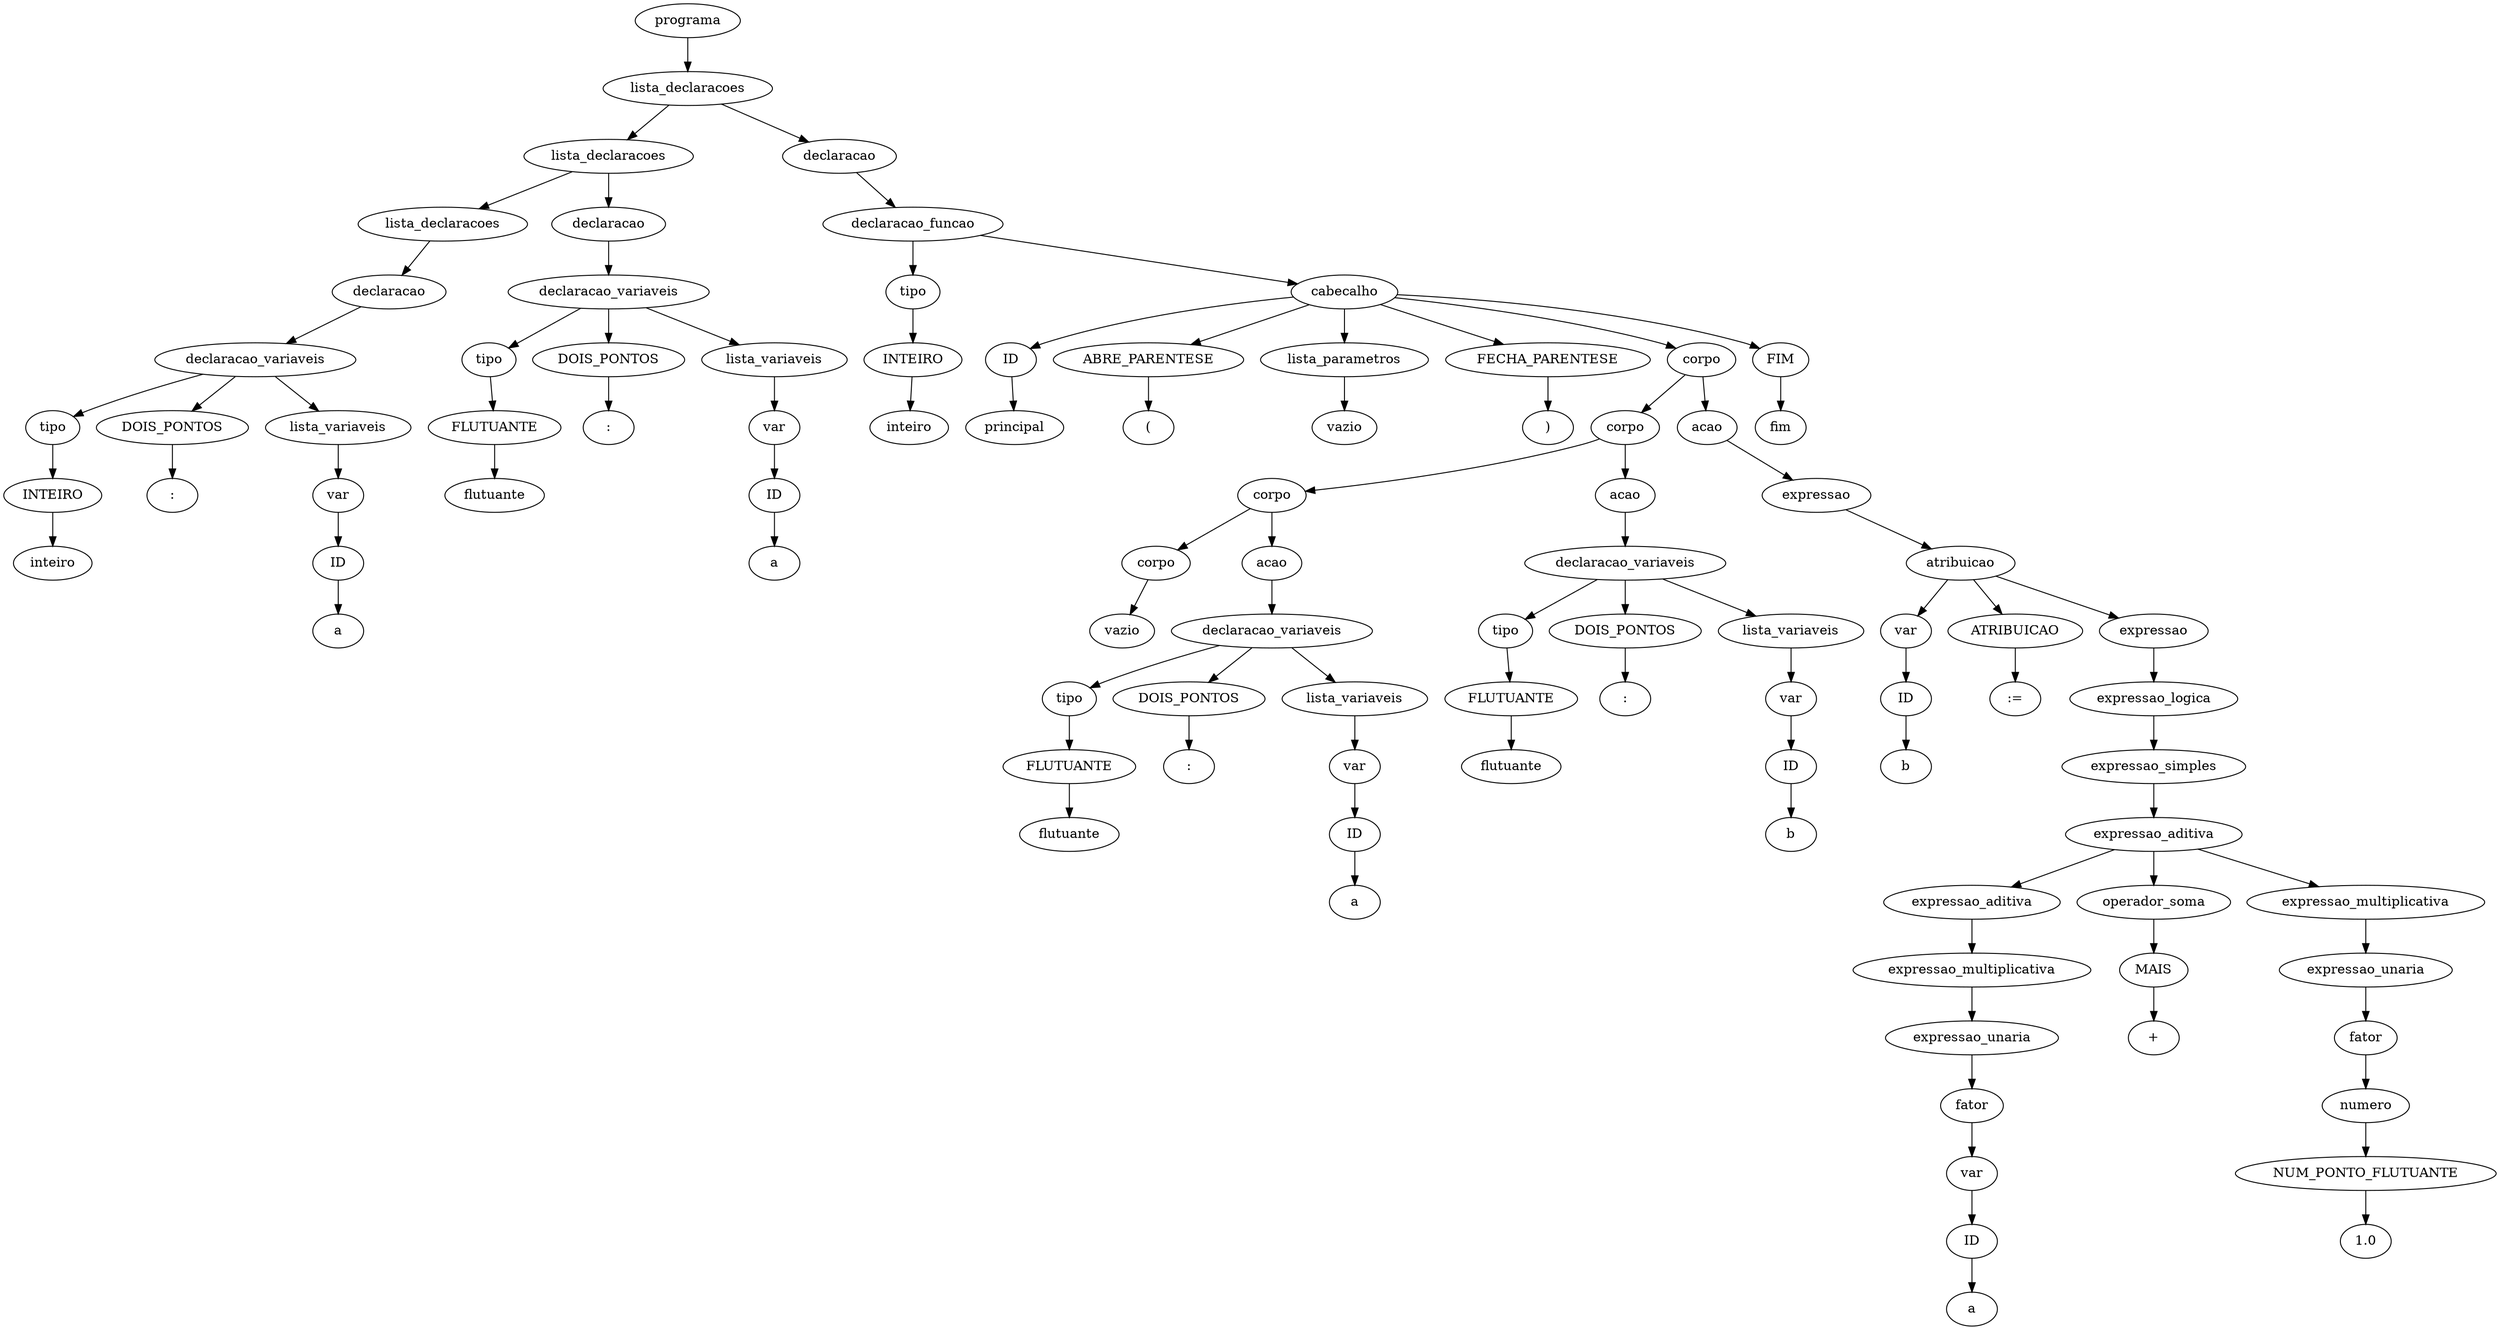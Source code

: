 digraph tree {
    "0x0" [label="programa"];
    "0x1" [label="lista_declaracoes"];
    "0x2" [label="lista_declaracoes"];
    "0x3" [label="lista_declaracoes"];
    "0x4" [label="declaracao"];
    "0x5" [label="declaracao_variaveis"];
    "0x6" [label="tipo"];
    "0x7" [label="INTEIRO"];
    "0x8" [label="inteiro"];
    "0x9" [label="DOIS_PONTOS"];
    "0xa" [label=":"];
    "0xb" [label="lista_variaveis"];
    "0xc" [label="var"];
    "0xd" [label="ID"];
    "0xe" [label="a"];
    "0xf" [label="declaracao"];
    "0x10" [label="declaracao_variaveis"];
    "0x11" [label="tipo"];
    "0x12" [label="FLUTUANTE"];
    "0x13" [label="flutuante"];
    "0x14" [label="DOIS_PONTOS"];
    "0x15" [label=":"];
    "0x16" [label="lista_variaveis"];
    "0x17" [label="var"];
    "0x18" [label="ID"];
    "0x19" [label="a"];
    "0x1a" [label="declaracao"];
    "0x1b" [label="declaracao_funcao"];
    "0x1c" [label="tipo"];
    "0x1d" [label="INTEIRO"];
    "0x1e" [label="inteiro"];
    "0x1f" [label="cabecalho"];
    "0x20" [label="ID"];
    "0x21" [label="principal"];
    "0x22" [label="ABRE_PARENTESE"];
    "0x23" [label="("];
    "0x24" [label="lista_parametros"];
    "0x25" [label="vazio"];
    "0x26" [label="FECHA_PARENTESE"];
    "0x27" [label=")"];
    "0x28" [label="corpo"];
    "0x29" [label="corpo"];
    "0x2a" [label="corpo"];
    "0x2b" [label="corpo"];
    "0x2c" [label="vazio"];
    "0x2d" [label="acao"];
    "0x2e" [label="declaracao_variaveis"];
    "0x2f" [label="tipo"];
    "0x30" [label="FLUTUANTE"];
    "0x31" [label="flutuante"];
    "0x32" [label="DOIS_PONTOS"];
    "0x33" [label=":"];
    "0x34" [label="lista_variaveis"];
    "0x35" [label="var"];
    "0x36" [label="ID"];
    "0x37" [label="a"];
    "0x38" [label="acao"];
    "0x39" [label="declaracao_variaveis"];
    "0x3a" [label="tipo"];
    "0x3b" [label="FLUTUANTE"];
    "0x3c" [label="flutuante"];
    "0x3d" [label="DOIS_PONTOS"];
    "0x3e" [label=":"];
    "0x3f" [label="lista_variaveis"];
    "0x40" [label="var"];
    "0x41" [label="ID"];
    "0x42" [label="b"];
    "0x43" [label="acao"];
    "0x44" [label="expressao"];
    "0x45" [label="atribuicao"];
    "0x46" [label="var"];
    "0x47" [label="ID"];
    "0x48" [label="b"];
    "0x49" [label="ATRIBUICAO"];
    "0x4a" [label=":="];
    "0x4b" [label="expressao"];
    "0x4c" [label="expressao_logica"];
    "0x4d" [label="expressao_simples"];
    "0x4e" [label="expressao_aditiva"];
    "0x4f" [label="expressao_aditiva"];
    "0x50" [label="expressao_multiplicativa"];
    "0x51" [label="expressao_unaria"];
    "0x52" [label="fator"];
    "0x53" [label="var"];
    "0x54" [label="ID"];
    "0x55" [label="a"];
    "0x56" [label="operador_soma"];
    "0x57" [label="MAIS"];
    "0x58" [label="+"];
    "0x59" [label="expressao_multiplicativa"];
    "0x5a" [label="expressao_unaria"];
    "0x5b" [label="fator"];
    "0x5c" [label="numero"];
    "0x5d" [label="NUM_PONTO_FLUTUANTE"];
    "0x5e" [label="1.0"];
    "0x5f" [label="FIM"];
    "0x60" [label="fim"];
    "0x0" -> "0x1";
    "0x1" -> "0x2";
    "0x1" -> "0x1a";
    "0x2" -> "0x3";
    "0x2" -> "0xf";
    "0x3" -> "0x4";
    "0x4" -> "0x5";
    "0x5" -> "0x6";
    "0x5" -> "0x9";
    "0x5" -> "0xb";
    "0x6" -> "0x7";
    "0x7" -> "0x8";
    "0x9" -> "0xa";
    "0xb" -> "0xc";
    "0xc" -> "0xd";
    "0xd" -> "0xe";
    "0xf" -> "0x10";
    "0x10" -> "0x11";
    "0x10" -> "0x14";
    "0x10" -> "0x16";
    "0x11" -> "0x12";
    "0x12" -> "0x13";
    "0x14" -> "0x15";
    "0x16" -> "0x17";
    "0x17" -> "0x18";
    "0x18" -> "0x19";
    "0x1a" -> "0x1b";
    "0x1b" -> "0x1c";
    "0x1b" -> "0x1f";
    "0x1c" -> "0x1d";
    "0x1d" -> "0x1e";
    "0x1f" -> "0x20";
    "0x1f" -> "0x22";
    "0x1f" -> "0x24";
    "0x1f" -> "0x26";
    "0x1f" -> "0x28";
    "0x1f" -> "0x5f";
    "0x20" -> "0x21";
    "0x22" -> "0x23";
    "0x24" -> "0x25";
    "0x26" -> "0x27";
    "0x28" -> "0x29";
    "0x28" -> "0x43";
    "0x29" -> "0x2a";
    "0x29" -> "0x38";
    "0x2a" -> "0x2b";
    "0x2a" -> "0x2d";
    "0x2b" -> "0x2c";
    "0x2d" -> "0x2e";
    "0x2e" -> "0x2f";
    "0x2e" -> "0x32";
    "0x2e" -> "0x34";
    "0x2f" -> "0x30";
    "0x30" -> "0x31";
    "0x32" -> "0x33";
    "0x34" -> "0x35";
    "0x35" -> "0x36";
    "0x36" -> "0x37";
    "0x38" -> "0x39";
    "0x39" -> "0x3a";
    "0x39" -> "0x3d";
    "0x39" -> "0x3f";
    "0x3a" -> "0x3b";
    "0x3b" -> "0x3c";
    "0x3d" -> "0x3e";
    "0x3f" -> "0x40";
    "0x40" -> "0x41";
    "0x41" -> "0x42";
    "0x43" -> "0x44";
    "0x44" -> "0x45";
    "0x45" -> "0x46";
    "0x45" -> "0x49";
    "0x45" -> "0x4b";
    "0x46" -> "0x47";
    "0x47" -> "0x48";
    "0x49" -> "0x4a";
    "0x4b" -> "0x4c";
    "0x4c" -> "0x4d";
    "0x4d" -> "0x4e";
    "0x4e" -> "0x4f";
    "0x4e" -> "0x56";
    "0x4e" -> "0x59";
    "0x4f" -> "0x50";
    "0x50" -> "0x51";
    "0x51" -> "0x52";
    "0x52" -> "0x53";
    "0x53" -> "0x54";
    "0x54" -> "0x55";
    "0x56" -> "0x57";
    "0x57" -> "0x58";
    "0x59" -> "0x5a";
    "0x5a" -> "0x5b";
    "0x5b" -> "0x5c";
    "0x5c" -> "0x5d";
    "0x5d" -> "0x5e";
    "0x5f" -> "0x60";
}
